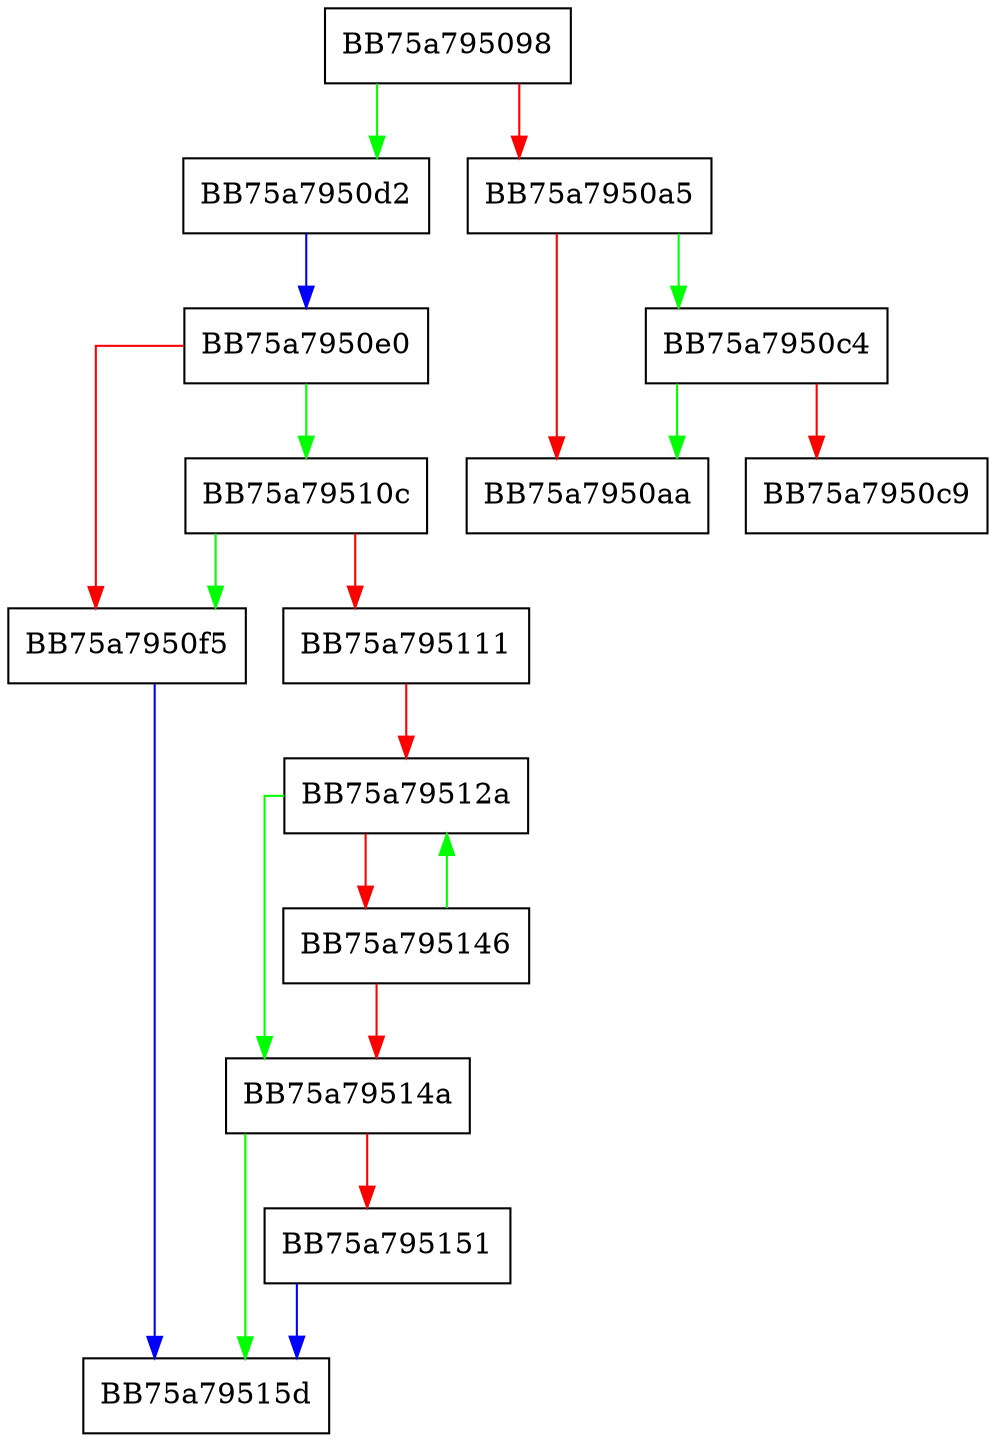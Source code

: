 digraph _strcmpi {
  node [shape="box"];
  graph [splines=ortho];
  BB75a795098 -> BB75a7950d2 [color="green"];
  BB75a795098 -> BB75a7950a5 [color="red"];
  BB75a7950a5 -> BB75a7950c4 [color="green"];
  BB75a7950a5 -> BB75a7950aa [color="red"];
  BB75a7950c4 -> BB75a7950aa [color="green"];
  BB75a7950c4 -> BB75a7950c9 [color="red"];
  BB75a7950d2 -> BB75a7950e0 [color="blue"];
  BB75a7950e0 -> BB75a79510c [color="green"];
  BB75a7950e0 -> BB75a7950f5 [color="red"];
  BB75a7950f5 -> BB75a79515d [color="blue"];
  BB75a79510c -> BB75a7950f5 [color="green"];
  BB75a79510c -> BB75a795111 [color="red"];
  BB75a795111 -> BB75a79512a [color="red"];
  BB75a79512a -> BB75a79514a [color="green"];
  BB75a79512a -> BB75a795146 [color="red"];
  BB75a795146 -> BB75a79512a [color="green"];
  BB75a795146 -> BB75a79514a [color="red"];
  BB75a79514a -> BB75a79515d [color="green"];
  BB75a79514a -> BB75a795151 [color="red"];
  BB75a795151 -> BB75a79515d [color="blue"];
}